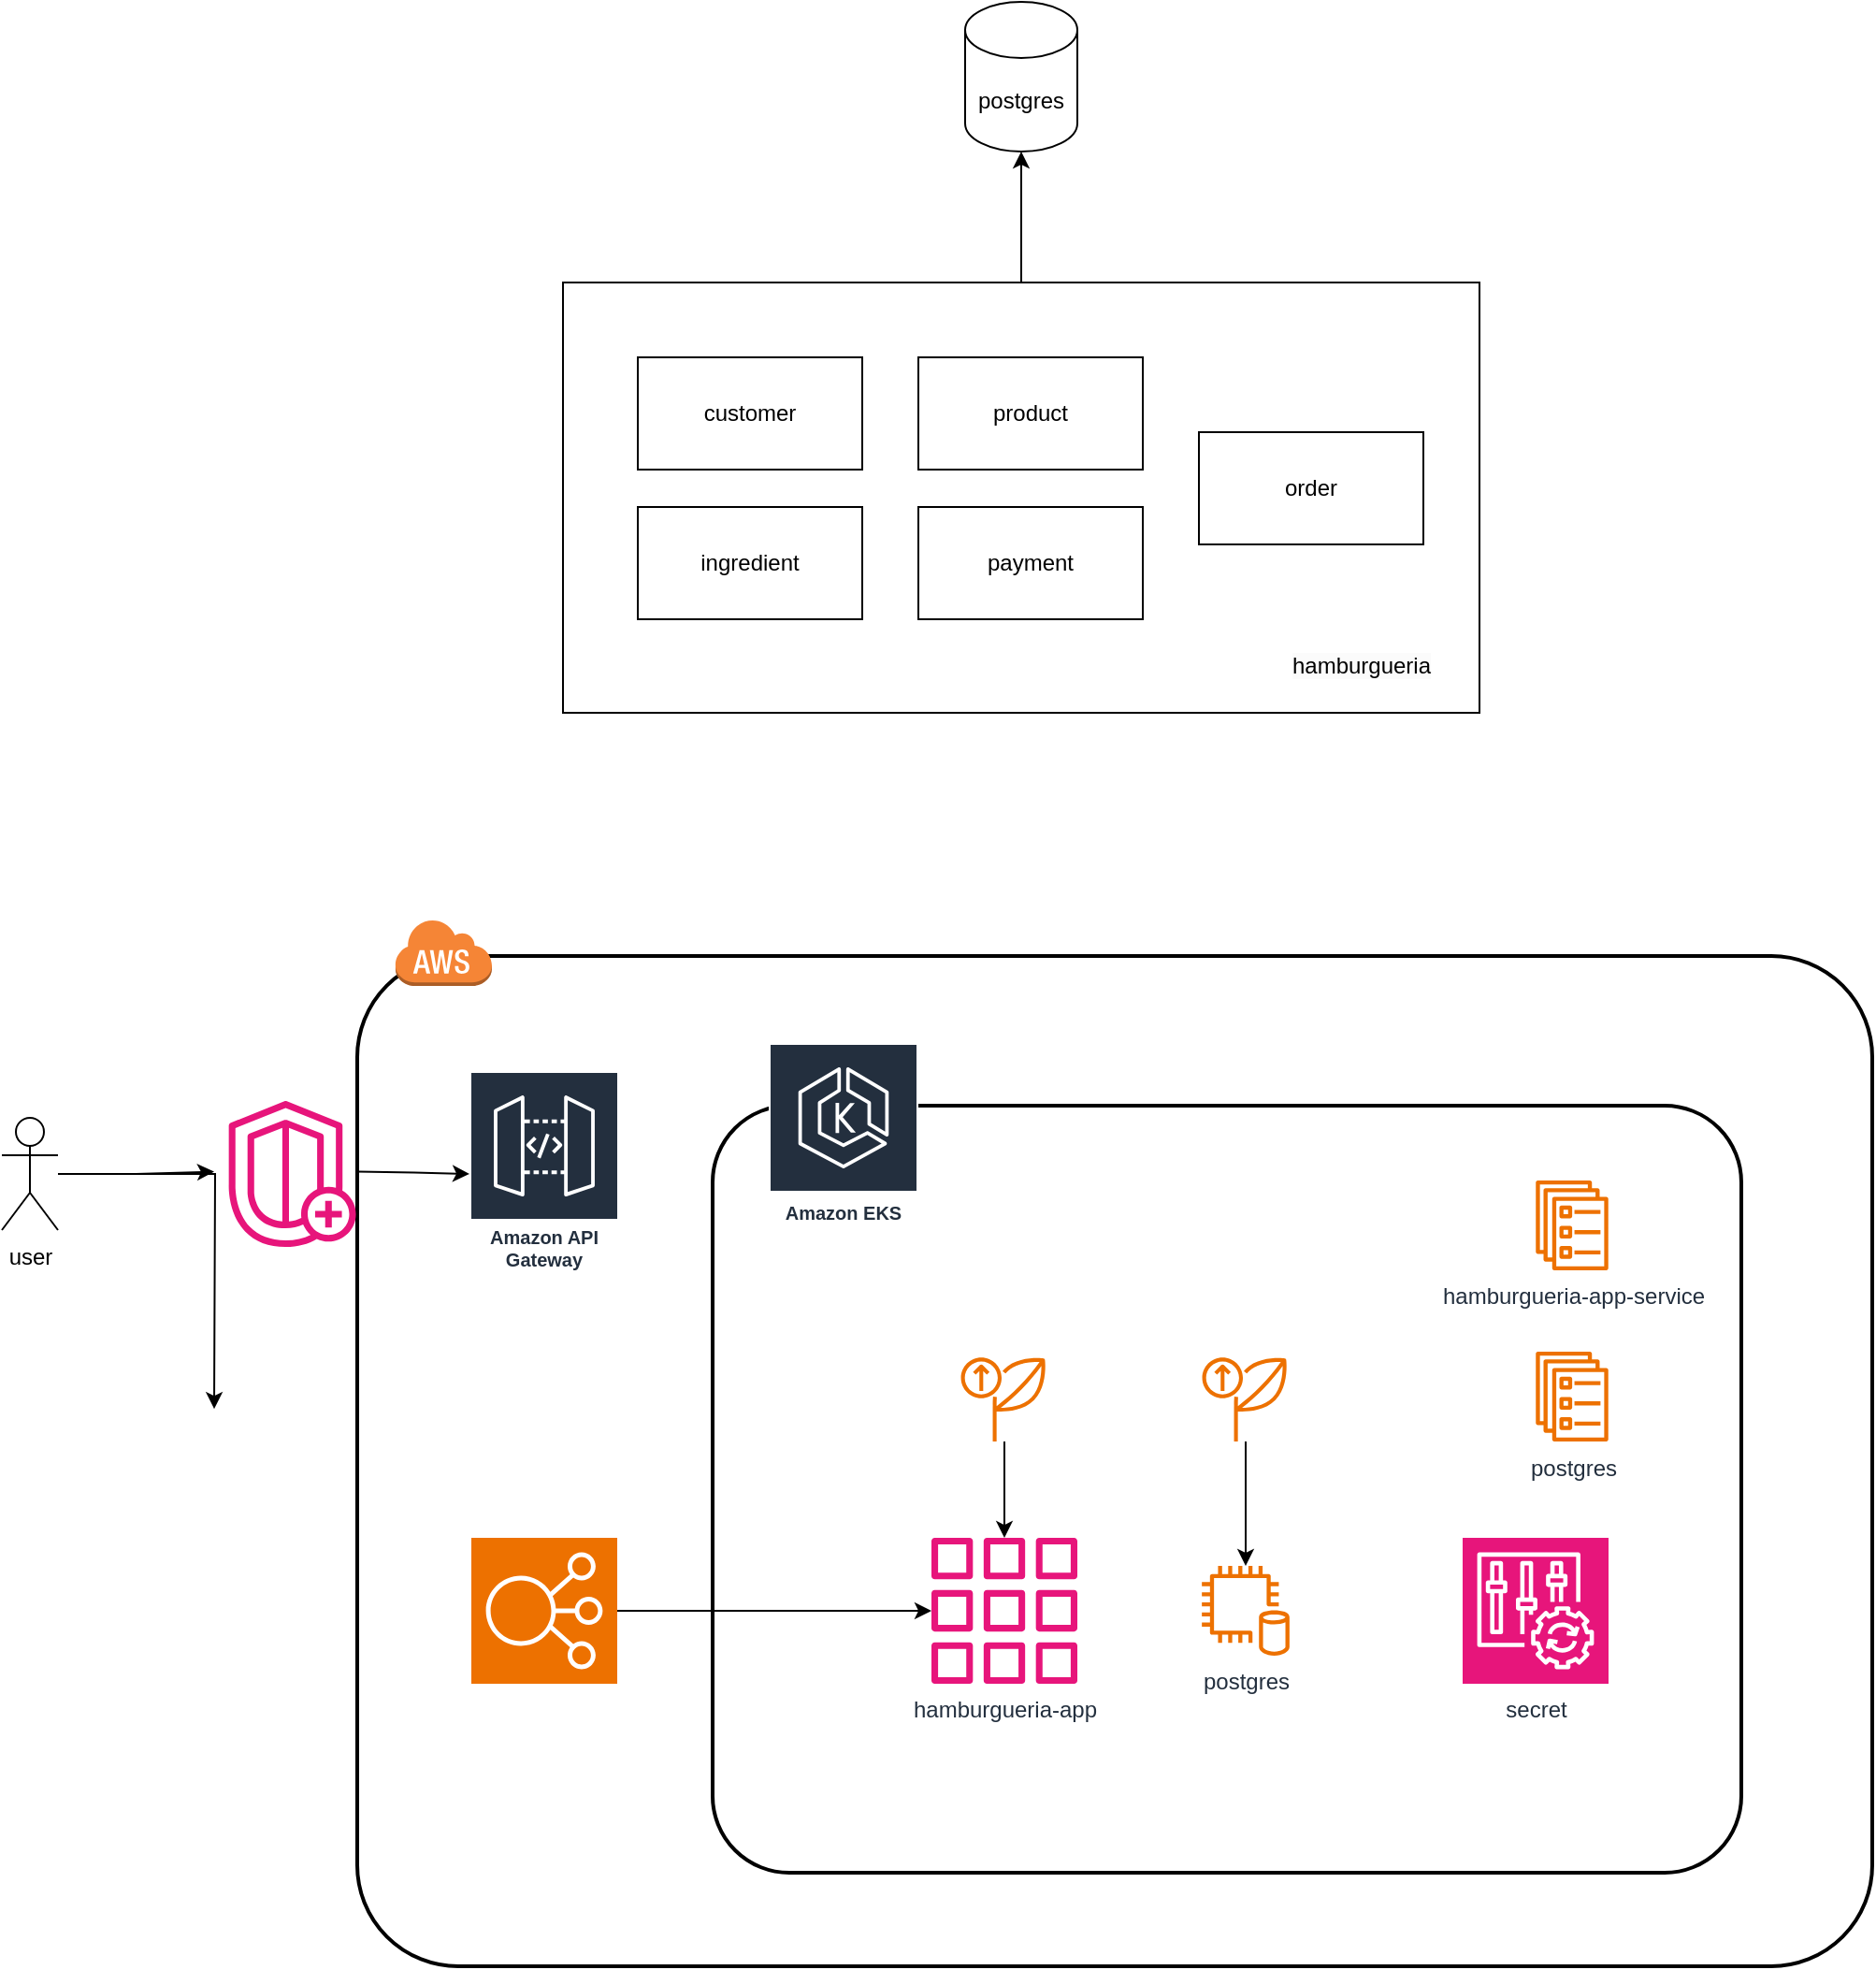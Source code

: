 <mxfile version="22.1.18" type="gitlab">
  <diagram name="Página-1" id="uhAjlXJdEZeuP8Zm3Zqt">
    <mxGraphModel dx="1106" dy="713" grid="1" gridSize="10" guides="1" tooltips="1" connect="1" arrows="1" fold="1" page="1" pageScale="1" pageWidth="827" pageHeight="1169" math="0" shadow="0">
      <root>
        <mxCell id="0" />
        <mxCell id="1" parent="0" />
        <mxCell id="MpZOQ_jVmzrERFBq0fNi-8" value="" style="rounded=1;arcSize=10;dashed=0;fillColor=none;gradientColor=none;strokeWidth=2;movable=1;resizable=1;rotatable=1;deletable=1;editable=1;locked=0;connectable=1;" vertex="1" parent="1">
          <mxGeometry x="240" y="570" width="810" height="540" as="geometry" />
        </mxCell>
        <mxCell id="MpZOQ_jVmzrERFBq0fNi-13" value="" style="rounded=1;arcSize=10;dashed=0;fillColor=none;gradientColor=none;strokeWidth=2;movable=1;resizable=1;rotatable=1;deletable=1;editable=1;locked=0;connectable=1;" vertex="1" parent="1">
          <mxGeometry x="430" y="650" width="550" height="410" as="geometry" />
        </mxCell>
        <mxCell id="jlGwl7JDHqBWXKKpxSaZ-1" value="" style="rounded=0;whiteSpace=wrap;html=1;fillColor=none;" parent="1" vertex="1">
          <mxGeometry x="350" y="210" width="490" height="230" as="geometry" />
        </mxCell>
        <mxCell id="jlGwl7JDHqBWXKKpxSaZ-2" value="&lt;meta charset=&quot;utf-8&quot;&gt;&lt;span style=&quot;color: rgb(0, 0, 0); font-family: Helvetica; font-size: 12px; font-style: normal; font-variant-ligatures: normal; font-variant-caps: normal; font-weight: 400; letter-spacing: normal; orphans: 2; text-align: center; text-indent: 0px; text-transform: none; widows: 2; word-spacing: 0px; -webkit-text-stroke-width: 0px; background-color: rgb(251, 251, 251); text-decoration-thickness: initial; text-decoration-style: initial; text-decoration-color: initial; float: none; display: inline !important;&quot;&gt;hamburgueria&lt;/span&gt;" style="text;html=1;strokeColor=none;fillColor=none;align=center;verticalAlign=middle;whiteSpace=wrap;rounded=0;" parent="1" vertex="1">
          <mxGeometry x="727" y="400" width="100" height="30" as="geometry" />
        </mxCell>
        <mxCell id="jlGwl7JDHqBWXKKpxSaZ-3" value="customer" style="rounded=0;whiteSpace=wrap;html=1;" parent="1" vertex="1">
          <mxGeometry x="390" y="250" width="120" height="60" as="geometry" />
        </mxCell>
        <mxCell id="jlGwl7JDHqBWXKKpxSaZ-4" value="ingredient" style="rounded=0;whiteSpace=wrap;html=1;" parent="1" vertex="1">
          <mxGeometry x="390" y="330" width="120" height="60" as="geometry" />
        </mxCell>
        <mxCell id="jlGwl7JDHqBWXKKpxSaZ-5" value="product" style="rounded=0;whiteSpace=wrap;html=1;" parent="1" vertex="1">
          <mxGeometry x="540" y="250" width="120" height="60" as="geometry" />
        </mxCell>
        <mxCell id="jlGwl7JDHqBWXKKpxSaZ-6" value="payment" style="rounded=0;whiteSpace=wrap;html=1;" parent="1" vertex="1">
          <mxGeometry x="540" y="330" width="120" height="60" as="geometry" />
        </mxCell>
        <mxCell id="jlGwl7JDHqBWXKKpxSaZ-7" value="order" style="rounded=0;whiteSpace=wrap;html=1;" parent="1" vertex="1">
          <mxGeometry x="690" y="290" width="120" height="60" as="geometry" />
        </mxCell>
        <mxCell id="jlGwl7JDHqBWXKKpxSaZ-8" value="postgres" style="shape=cylinder3;whiteSpace=wrap;html=1;boundedLbl=1;backgroundOutline=1;size=15;" parent="1" vertex="1">
          <mxGeometry x="565" y="60" width="60" height="80" as="geometry" />
        </mxCell>
        <mxCell id="jlGwl7JDHqBWXKKpxSaZ-9" style="edgeStyle=orthogonalEdgeStyle;rounded=0;orthogonalLoop=1;jettySize=auto;html=1;entryX=0.5;entryY=1;entryDx=0;entryDy=0;entryPerimeter=0;" parent="1" source="jlGwl7JDHqBWXKKpxSaZ-1" target="jlGwl7JDHqBWXKKpxSaZ-8" edge="1">
          <mxGeometry relative="1" as="geometry" />
        </mxCell>
        <mxCell id="MpZOQ_jVmzrERFBq0fNi-1" value="user" style="shape=umlActor;verticalLabelPosition=bottom;verticalAlign=top;html=1;outlineConnect=0;" vertex="1" parent="1">
          <mxGeometry x="50" y="656.5" width="30" height="60" as="geometry" />
        </mxCell>
        <mxCell id="MpZOQ_jVmzrERFBq0fNi-9" value="" style="dashed=0;html=1;shape=mxgraph.aws3.cloud;fillColor=#F58536;gradientColor=none;dashed=0;movable=1;resizable=1;rotatable=1;deletable=1;editable=1;locked=0;connectable=1;" vertex="1" parent="1">
          <mxGeometry x="260" y="550" width="52" height="36" as="geometry" />
        </mxCell>
        <mxCell id="MpZOQ_jVmzrERFBq0fNi-12" value="Amazon EKS" style="sketch=0;outlineConnect=0;fontColor=#232F3E;gradientColor=none;strokeColor=#ffffff;fillColor=#232F3E;dashed=0;verticalLabelPosition=middle;verticalAlign=bottom;align=center;html=1;whiteSpace=wrap;fontSize=10;fontStyle=1;spacing=3;shape=mxgraph.aws4.productIcon;prIcon=mxgraph.aws4.eks;" vertex="1" parent="1">
          <mxGeometry x="460" y="616.5" width="80" height="100" as="geometry" />
        </mxCell>
        <mxCell id="MpZOQ_jVmzrERFBq0fNi-16" value="" style="edgeStyle=orthogonalEdgeStyle;rounded=0;orthogonalLoop=1;jettySize=auto;html=1;" edge="1" parent="1" source="MpZOQ_jVmzrERFBq0fNi-1">
          <mxGeometry relative="1" as="geometry">
            <mxPoint x="80" y="687" as="sourcePoint" />
            <mxPoint x="163.5" y="685.286" as="targetPoint" />
          </mxGeometry>
        </mxCell>
        <mxCell id="MpZOQ_jVmzrERFBq0fNi-35" style="edgeStyle=orthogonalEdgeStyle;rounded=0;orthogonalLoop=1;jettySize=auto;html=1;exitX=1;exitY=0.5;exitDx=0;exitDy=0;exitPerimeter=0;" edge="1" parent="1" target="MpZOQ_jVmzrERFBq0fNi-34">
          <mxGeometry relative="1" as="geometry">
            <mxPoint x="240" y="685.25" as="sourcePoint" />
          </mxGeometry>
        </mxCell>
        <mxCell id="MpZOQ_jVmzrERFBq0fNi-18" style="edgeStyle=orthogonalEdgeStyle;rounded=0;orthogonalLoop=1;jettySize=auto;html=1;entryX=0;entryY=0.56;entryDx=0;entryDy=0;entryPerimeter=0;" edge="1" parent="1" source="MpZOQ_jVmzrERFBq0fNi-1">
          <mxGeometry relative="1" as="geometry">
            <mxPoint x="163.5" y="812.08" as="targetPoint" />
          </mxGeometry>
        </mxCell>
        <mxCell id="MpZOQ_jVmzrERFBq0fNi-34" value="Amazon API Gateway" style="sketch=0;outlineConnect=0;fontColor=#232F3E;gradientColor=none;strokeColor=#ffffff;fillColor=#232F3E;dashed=0;verticalLabelPosition=middle;verticalAlign=bottom;align=center;html=1;whiteSpace=wrap;fontSize=10;fontStyle=1;spacing=3;shape=mxgraph.aws4.productIcon;prIcon=mxgraph.aws4.api_gateway;" vertex="1" parent="1">
          <mxGeometry x="300" y="631.5" width="80" height="110" as="geometry" />
        </mxCell>
        <mxCell id="MpZOQ_jVmzrERFBq0fNi-37" value="postgres" style="sketch=0;outlineConnect=0;fontColor=#232F3E;gradientColor=none;fillColor=#ED7100;strokeColor=none;dashed=0;verticalLabelPosition=bottom;verticalAlign=top;align=center;html=1;fontSize=12;fontStyle=0;aspect=fixed;pointerEvents=1;shape=mxgraph.aws4.db_on_instance2;" vertex="1" parent="1">
          <mxGeometry x="691" y="896" width="48" height="48" as="geometry" />
        </mxCell>
        <mxCell id="MpZOQ_jVmzrERFBq0fNi-41" style="edgeStyle=orthogonalEdgeStyle;rounded=0;orthogonalLoop=1;jettySize=auto;html=1;" edge="1" parent="1" source="MpZOQ_jVmzrERFBq0fNi-40" target="MpZOQ_jVmzrERFBq0fNi-37">
          <mxGeometry relative="1" as="geometry" />
        </mxCell>
        <mxCell id="MpZOQ_jVmzrERFBq0fNi-40" value="" style="sketch=0;outlineConnect=0;fontColor=#232F3E;gradientColor=none;fillColor=#ED7100;strokeColor=none;dashed=0;verticalLabelPosition=bottom;verticalAlign=top;align=center;html=1;fontSize=12;fontStyle=0;aspect=fixed;pointerEvents=1;shape=mxgraph.aws4.deployment;" vertex="1" parent="1">
          <mxGeometry x="691" y="783.5" width="48" height="46" as="geometry" />
        </mxCell>
        <mxCell id="MpZOQ_jVmzrERFBq0fNi-50" style="edgeStyle=orthogonalEdgeStyle;rounded=0;orthogonalLoop=1;jettySize=auto;html=1;" edge="1" parent="1" source="MpZOQ_jVmzrERFBq0fNi-42" target="MpZOQ_jVmzrERFBq0fNi-49">
          <mxGeometry relative="1" as="geometry" />
        </mxCell>
        <mxCell id="MpZOQ_jVmzrERFBq0fNi-42" value="" style="sketch=0;outlineConnect=0;fontColor=#232F3E;gradientColor=none;fillColor=#ED7100;strokeColor=none;dashed=0;verticalLabelPosition=bottom;verticalAlign=top;align=center;html=1;fontSize=12;fontStyle=0;aspect=fixed;pointerEvents=1;shape=mxgraph.aws4.deployment;" vertex="1" parent="1">
          <mxGeometry x="562" y="783.5" width="48" height="46" as="geometry" />
        </mxCell>
        <mxCell id="MpZOQ_jVmzrERFBq0fNi-44" value="hamburgueria-app-service" style="sketch=0;outlineConnect=0;fontColor=#232F3E;gradientColor=none;fillColor=#ED7100;strokeColor=none;dashed=0;verticalLabelPosition=bottom;verticalAlign=top;align=center;html=1;fontSize=12;fontStyle=0;aspect=fixed;pointerEvents=1;shape=mxgraph.aws4.ecs_service;" vertex="1" parent="1">
          <mxGeometry x="870" y="690" width="39" height="48" as="geometry" />
        </mxCell>
        <mxCell id="MpZOQ_jVmzrERFBq0fNi-46" value="postgres" style="sketch=0;outlineConnect=0;fontColor=#232F3E;gradientColor=none;fillColor=#ED7100;strokeColor=none;dashed=0;verticalLabelPosition=bottom;verticalAlign=top;align=center;html=1;fontSize=12;fontStyle=0;aspect=fixed;pointerEvents=1;shape=mxgraph.aws4.ecs_service;" vertex="1" parent="1">
          <mxGeometry x="870" y="781.5" width="39" height="48" as="geometry" />
        </mxCell>
        <mxCell id="MpZOQ_jVmzrERFBq0fNi-51" style="edgeStyle=orthogonalEdgeStyle;rounded=0;orthogonalLoop=1;jettySize=auto;html=1;" edge="1" parent="1" source="MpZOQ_jVmzrERFBq0fNi-48" target="MpZOQ_jVmzrERFBq0fNi-49">
          <mxGeometry relative="1" as="geometry" />
        </mxCell>
        <mxCell id="MpZOQ_jVmzrERFBq0fNi-48" value="" style="sketch=0;points=[[0,0,0],[0.25,0,0],[0.5,0,0],[0.75,0,0],[1,0,0],[0,1,0],[0.25,1,0],[0.5,1,0],[0.75,1,0],[1,1,0],[0,0.25,0],[0,0.5,0],[0,0.75,0],[1,0.25,0],[1,0.5,0],[1,0.75,0]];outlineConnect=0;fontColor=#232F3E;fillColor=#ED7100;strokeColor=#ffffff;dashed=0;verticalLabelPosition=bottom;verticalAlign=top;align=center;html=1;fontSize=12;fontStyle=0;aspect=fixed;shape=mxgraph.aws4.resourceIcon;resIcon=mxgraph.aws4.elastic_load_balancing;" vertex="1" parent="1">
          <mxGeometry x="301" y="881" width="78" height="78" as="geometry" />
        </mxCell>
        <mxCell id="MpZOQ_jVmzrERFBq0fNi-49" value="hamburgueria-app" style="sketch=0;outlineConnect=0;fontColor=#232F3E;gradientColor=none;fillColor=#E7157B;strokeColor=none;dashed=0;verticalLabelPosition=bottom;verticalAlign=top;align=center;html=1;fontSize=12;fontStyle=0;aspect=fixed;pointerEvents=1;shape=mxgraph.aws4.instances_2;" vertex="1" parent="1">
          <mxGeometry x="547" y="881" width="78" height="78" as="geometry" />
        </mxCell>
        <mxCell id="MpZOQ_jVmzrERFBq0fNi-52" value="" style="sketch=0;outlineConnect=0;fontColor=#232F3E;gradientColor=none;fillColor=#E7157B;strokeColor=none;dashed=0;verticalLabelPosition=bottom;verticalAlign=top;align=center;html=1;fontSize=12;fontStyle=0;aspect=fixed;pointerEvents=1;shape=mxgraph.aws4.shield_shield_advanced;" vertex="1" parent="1">
          <mxGeometry x="170" y="647.5" width="70" height="78" as="geometry" />
        </mxCell>
        <mxCell id="MpZOQ_jVmzrERFBq0fNi-53" value="secret" style="sketch=0;points=[[0,0,0],[0.25,0,0],[0.5,0,0],[0.75,0,0],[1,0,0],[0,1,0],[0.25,1,0],[0.5,1,0],[0.75,1,0],[1,1,0],[0,0.25,0],[0,0.5,0],[0,0.75,0],[1,0.25,0],[1,0.5,0],[1,0.75,0]];points=[[0,0,0],[0.25,0,0],[0.5,0,0],[0.75,0,0],[1,0,0],[0,1,0],[0.25,1,0],[0.5,1,0],[0.75,1,0],[1,1,0],[0,0.25,0],[0,0.5,0],[0,0.75,0],[1,0.25,0],[1,0.5,0],[1,0.75,0]];outlineConnect=0;fontColor=#232F3E;fillColor=#E7157B;strokeColor=#ffffff;dashed=0;verticalLabelPosition=bottom;verticalAlign=top;align=center;html=1;fontSize=12;fontStyle=0;aspect=fixed;shape=mxgraph.aws4.resourceIcon;resIcon=mxgraph.aws4.config;" vertex="1" parent="1">
          <mxGeometry x="831" y="881" width="78" height="78" as="geometry" />
        </mxCell>
      </root>
    </mxGraphModel>
  </diagram>
</mxfile>

